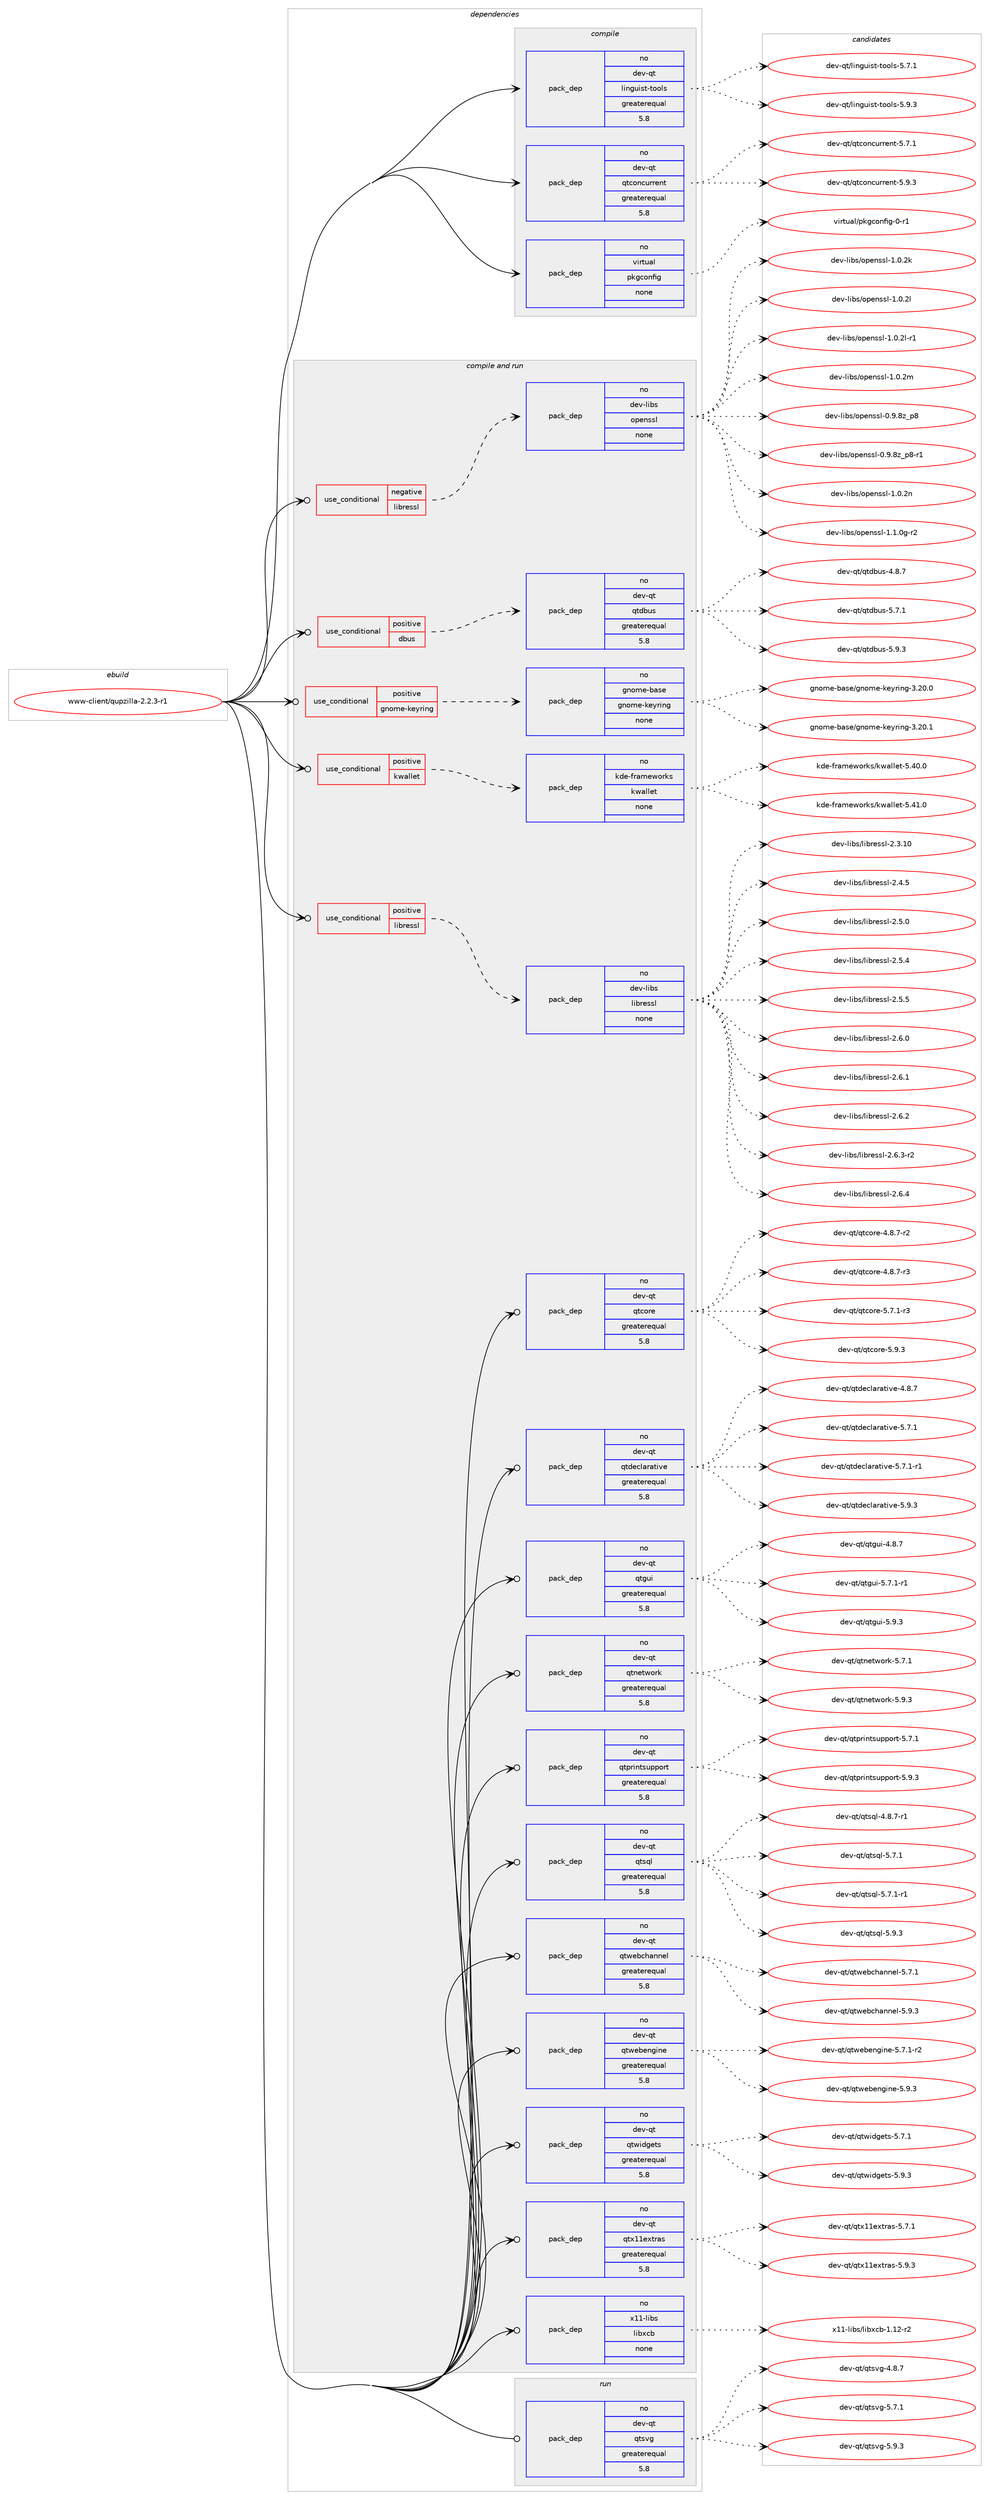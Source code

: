 digraph prolog {

# *************
# Graph options
# *************

newrank=true;
concentrate=true;
compound=true;
graph [rankdir=LR,fontname=Helvetica,fontsize=10,ranksep=1.5];#, ranksep=2.5, nodesep=0.2];
edge  [arrowhead=vee];
node  [fontname=Helvetica,fontsize=10];

# **********
# The ebuild
# **********

subgraph cluster_leftcol {
color=gray;
rank=same;
label=<<i>ebuild</i>>;
id [label="www-client/qupzilla-2.2.3-r1", color=red, width=4, href="../www-client/qupzilla-2.2.3-r1.svg"];
}

# ****************
# The dependencies
# ****************

subgraph cluster_midcol {
color=gray;
label=<<i>dependencies</i>>;
subgraph cluster_compile {
fillcolor="#eeeeee";
style=filled;
label=<<i>compile</i>>;
subgraph pack8037 {
dependency9705 [label=<<TABLE BORDER="0" CELLBORDER="1" CELLSPACING="0" CELLPADDING="4" WIDTH="220"><TR><TD ROWSPAN="6" CELLPADDING="30">pack_dep</TD></TR><TR><TD WIDTH="110">no</TD></TR><TR><TD>dev-qt</TD></TR><TR><TD>linguist-tools</TD></TR><TR><TD>greaterequal</TD></TR><TR><TD>5.8</TD></TR></TABLE>>, shape=none, color=blue];
}
id:e -> dependency9705:w [weight=20,style="solid",arrowhead="vee"];
subgraph pack8038 {
dependency9706 [label=<<TABLE BORDER="0" CELLBORDER="1" CELLSPACING="0" CELLPADDING="4" WIDTH="220"><TR><TD ROWSPAN="6" CELLPADDING="30">pack_dep</TD></TR><TR><TD WIDTH="110">no</TD></TR><TR><TD>dev-qt</TD></TR><TR><TD>qtconcurrent</TD></TR><TR><TD>greaterequal</TD></TR><TR><TD>5.8</TD></TR></TABLE>>, shape=none, color=blue];
}
id:e -> dependency9706:w [weight=20,style="solid",arrowhead="vee"];
subgraph pack8039 {
dependency9707 [label=<<TABLE BORDER="0" CELLBORDER="1" CELLSPACING="0" CELLPADDING="4" WIDTH="220"><TR><TD ROWSPAN="6" CELLPADDING="30">pack_dep</TD></TR><TR><TD WIDTH="110">no</TD></TR><TR><TD>virtual</TD></TR><TR><TD>pkgconfig</TD></TR><TR><TD>none</TD></TR><TR><TD></TD></TR></TABLE>>, shape=none, color=blue];
}
id:e -> dependency9707:w [weight=20,style="solid",arrowhead="vee"];
}
subgraph cluster_compileandrun {
fillcolor="#eeeeee";
style=filled;
label=<<i>compile and run</i>>;
subgraph cond1482 {
dependency9708 [label=<<TABLE BORDER="0" CELLBORDER="1" CELLSPACING="0" CELLPADDING="4"><TR><TD ROWSPAN="3" CELLPADDING="10">use_conditional</TD></TR><TR><TD>negative</TD></TR><TR><TD>libressl</TD></TR></TABLE>>, shape=none, color=red];
subgraph pack8040 {
dependency9709 [label=<<TABLE BORDER="0" CELLBORDER="1" CELLSPACING="0" CELLPADDING="4" WIDTH="220"><TR><TD ROWSPAN="6" CELLPADDING="30">pack_dep</TD></TR><TR><TD WIDTH="110">no</TD></TR><TR><TD>dev-libs</TD></TR><TR><TD>openssl</TD></TR><TR><TD>none</TD></TR><TR><TD></TD></TR></TABLE>>, shape=none, color=blue];
}
dependency9708:e -> dependency9709:w [weight=20,style="dashed",arrowhead="vee"];
}
id:e -> dependency9708:w [weight=20,style="solid",arrowhead="odotvee"];
subgraph cond1483 {
dependency9710 [label=<<TABLE BORDER="0" CELLBORDER="1" CELLSPACING="0" CELLPADDING="4"><TR><TD ROWSPAN="3" CELLPADDING="10">use_conditional</TD></TR><TR><TD>positive</TD></TR><TR><TD>dbus</TD></TR></TABLE>>, shape=none, color=red];
subgraph pack8041 {
dependency9711 [label=<<TABLE BORDER="0" CELLBORDER="1" CELLSPACING="0" CELLPADDING="4" WIDTH="220"><TR><TD ROWSPAN="6" CELLPADDING="30">pack_dep</TD></TR><TR><TD WIDTH="110">no</TD></TR><TR><TD>dev-qt</TD></TR><TR><TD>qtdbus</TD></TR><TR><TD>greaterequal</TD></TR><TR><TD>5.8</TD></TR></TABLE>>, shape=none, color=blue];
}
dependency9710:e -> dependency9711:w [weight=20,style="dashed",arrowhead="vee"];
}
id:e -> dependency9710:w [weight=20,style="solid",arrowhead="odotvee"];
subgraph cond1484 {
dependency9712 [label=<<TABLE BORDER="0" CELLBORDER="1" CELLSPACING="0" CELLPADDING="4"><TR><TD ROWSPAN="3" CELLPADDING="10">use_conditional</TD></TR><TR><TD>positive</TD></TR><TR><TD>gnome-keyring</TD></TR></TABLE>>, shape=none, color=red];
subgraph pack8042 {
dependency9713 [label=<<TABLE BORDER="0" CELLBORDER="1" CELLSPACING="0" CELLPADDING="4" WIDTH="220"><TR><TD ROWSPAN="6" CELLPADDING="30">pack_dep</TD></TR><TR><TD WIDTH="110">no</TD></TR><TR><TD>gnome-base</TD></TR><TR><TD>gnome-keyring</TD></TR><TR><TD>none</TD></TR><TR><TD></TD></TR></TABLE>>, shape=none, color=blue];
}
dependency9712:e -> dependency9713:w [weight=20,style="dashed",arrowhead="vee"];
}
id:e -> dependency9712:w [weight=20,style="solid",arrowhead="odotvee"];
subgraph cond1485 {
dependency9714 [label=<<TABLE BORDER="0" CELLBORDER="1" CELLSPACING="0" CELLPADDING="4"><TR><TD ROWSPAN="3" CELLPADDING="10">use_conditional</TD></TR><TR><TD>positive</TD></TR><TR><TD>kwallet</TD></TR></TABLE>>, shape=none, color=red];
subgraph pack8043 {
dependency9715 [label=<<TABLE BORDER="0" CELLBORDER="1" CELLSPACING="0" CELLPADDING="4" WIDTH="220"><TR><TD ROWSPAN="6" CELLPADDING="30">pack_dep</TD></TR><TR><TD WIDTH="110">no</TD></TR><TR><TD>kde-frameworks</TD></TR><TR><TD>kwallet</TD></TR><TR><TD>none</TD></TR><TR><TD></TD></TR></TABLE>>, shape=none, color=blue];
}
dependency9714:e -> dependency9715:w [weight=20,style="dashed",arrowhead="vee"];
}
id:e -> dependency9714:w [weight=20,style="solid",arrowhead="odotvee"];
subgraph cond1486 {
dependency9716 [label=<<TABLE BORDER="0" CELLBORDER="1" CELLSPACING="0" CELLPADDING="4"><TR><TD ROWSPAN="3" CELLPADDING="10">use_conditional</TD></TR><TR><TD>positive</TD></TR><TR><TD>libressl</TD></TR></TABLE>>, shape=none, color=red];
subgraph pack8044 {
dependency9717 [label=<<TABLE BORDER="0" CELLBORDER="1" CELLSPACING="0" CELLPADDING="4" WIDTH="220"><TR><TD ROWSPAN="6" CELLPADDING="30">pack_dep</TD></TR><TR><TD WIDTH="110">no</TD></TR><TR><TD>dev-libs</TD></TR><TR><TD>libressl</TD></TR><TR><TD>none</TD></TR><TR><TD></TD></TR></TABLE>>, shape=none, color=blue];
}
dependency9716:e -> dependency9717:w [weight=20,style="dashed",arrowhead="vee"];
}
id:e -> dependency9716:w [weight=20,style="solid",arrowhead="odotvee"];
subgraph pack8045 {
dependency9718 [label=<<TABLE BORDER="0" CELLBORDER="1" CELLSPACING="0" CELLPADDING="4" WIDTH="220"><TR><TD ROWSPAN="6" CELLPADDING="30">pack_dep</TD></TR><TR><TD WIDTH="110">no</TD></TR><TR><TD>dev-qt</TD></TR><TR><TD>qtcore</TD></TR><TR><TD>greaterequal</TD></TR><TR><TD>5.8</TD></TR></TABLE>>, shape=none, color=blue];
}
id:e -> dependency9718:w [weight=20,style="solid",arrowhead="odotvee"];
subgraph pack8046 {
dependency9719 [label=<<TABLE BORDER="0" CELLBORDER="1" CELLSPACING="0" CELLPADDING="4" WIDTH="220"><TR><TD ROWSPAN="6" CELLPADDING="30">pack_dep</TD></TR><TR><TD WIDTH="110">no</TD></TR><TR><TD>dev-qt</TD></TR><TR><TD>qtdeclarative</TD></TR><TR><TD>greaterequal</TD></TR><TR><TD>5.8</TD></TR></TABLE>>, shape=none, color=blue];
}
id:e -> dependency9719:w [weight=20,style="solid",arrowhead="odotvee"];
subgraph pack8047 {
dependency9720 [label=<<TABLE BORDER="0" CELLBORDER="1" CELLSPACING="0" CELLPADDING="4" WIDTH="220"><TR><TD ROWSPAN="6" CELLPADDING="30">pack_dep</TD></TR><TR><TD WIDTH="110">no</TD></TR><TR><TD>dev-qt</TD></TR><TR><TD>qtgui</TD></TR><TR><TD>greaterequal</TD></TR><TR><TD>5.8</TD></TR></TABLE>>, shape=none, color=blue];
}
id:e -> dependency9720:w [weight=20,style="solid",arrowhead="odotvee"];
subgraph pack8048 {
dependency9721 [label=<<TABLE BORDER="0" CELLBORDER="1" CELLSPACING="0" CELLPADDING="4" WIDTH="220"><TR><TD ROWSPAN="6" CELLPADDING="30">pack_dep</TD></TR><TR><TD WIDTH="110">no</TD></TR><TR><TD>dev-qt</TD></TR><TR><TD>qtnetwork</TD></TR><TR><TD>greaterequal</TD></TR><TR><TD>5.8</TD></TR></TABLE>>, shape=none, color=blue];
}
id:e -> dependency9721:w [weight=20,style="solid",arrowhead="odotvee"];
subgraph pack8049 {
dependency9722 [label=<<TABLE BORDER="0" CELLBORDER="1" CELLSPACING="0" CELLPADDING="4" WIDTH="220"><TR><TD ROWSPAN="6" CELLPADDING="30">pack_dep</TD></TR><TR><TD WIDTH="110">no</TD></TR><TR><TD>dev-qt</TD></TR><TR><TD>qtprintsupport</TD></TR><TR><TD>greaterequal</TD></TR><TR><TD>5.8</TD></TR></TABLE>>, shape=none, color=blue];
}
id:e -> dependency9722:w [weight=20,style="solid",arrowhead="odotvee"];
subgraph pack8050 {
dependency9723 [label=<<TABLE BORDER="0" CELLBORDER="1" CELLSPACING="0" CELLPADDING="4" WIDTH="220"><TR><TD ROWSPAN="6" CELLPADDING="30">pack_dep</TD></TR><TR><TD WIDTH="110">no</TD></TR><TR><TD>dev-qt</TD></TR><TR><TD>qtsql</TD></TR><TR><TD>greaterequal</TD></TR><TR><TD>5.8</TD></TR></TABLE>>, shape=none, color=blue];
}
id:e -> dependency9723:w [weight=20,style="solid",arrowhead="odotvee"];
subgraph pack8051 {
dependency9724 [label=<<TABLE BORDER="0" CELLBORDER="1" CELLSPACING="0" CELLPADDING="4" WIDTH="220"><TR><TD ROWSPAN="6" CELLPADDING="30">pack_dep</TD></TR><TR><TD WIDTH="110">no</TD></TR><TR><TD>dev-qt</TD></TR><TR><TD>qtwebchannel</TD></TR><TR><TD>greaterequal</TD></TR><TR><TD>5.8</TD></TR></TABLE>>, shape=none, color=blue];
}
id:e -> dependency9724:w [weight=20,style="solid",arrowhead="odotvee"];
subgraph pack8052 {
dependency9725 [label=<<TABLE BORDER="0" CELLBORDER="1" CELLSPACING="0" CELLPADDING="4" WIDTH="220"><TR><TD ROWSPAN="6" CELLPADDING="30">pack_dep</TD></TR><TR><TD WIDTH="110">no</TD></TR><TR><TD>dev-qt</TD></TR><TR><TD>qtwebengine</TD></TR><TR><TD>greaterequal</TD></TR><TR><TD>5.8</TD></TR></TABLE>>, shape=none, color=blue];
}
id:e -> dependency9725:w [weight=20,style="solid",arrowhead="odotvee"];
subgraph pack8053 {
dependency9726 [label=<<TABLE BORDER="0" CELLBORDER="1" CELLSPACING="0" CELLPADDING="4" WIDTH="220"><TR><TD ROWSPAN="6" CELLPADDING="30">pack_dep</TD></TR><TR><TD WIDTH="110">no</TD></TR><TR><TD>dev-qt</TD></TR><TR><TD>qtwidgets</TD></TR><TR><TD>greaterequal</TD></TR><TR><TD>5.8</TD></TR></TABLE>>, shape=none, color=blue];
}
id:e -> dependency9726:w [weight=20,style="solid",arrowhead="odotvee"];
subgraph pack8054 {
dependency9727 [label=<<TABLE BORDER="0" CELLBORDER="1" CELLSPACING="0" CELLPADDING="4" WIDTH="220"><TR><TD ROWSPAN="6" CELLPADDING="30">pack_dep</TD></TR><TR><TD WIDTH="110">no</TD></TR><TR><TD>dev-qt</TD></TR><TR><TD>qtx11extras</TD></TR><TR><TD>greaterequal</TD></TR><TR><TD>5.8</TD></TR></TABLE>>, shape=none, color=blue];
}
id:e -> dependency9727:w [weight=20,style="solid",arrowhead="odotvee"];
subgraph pack8055 {
dependency9728 [label=<<TABLE BORDER="0" CELLBORDER="1" CELLSPACING="0" CELLPADDING="4" WIDTH="220"><TR><TD ROWSPAN="6" CELLPADDING="30">pack_dep</TD></TR><TR><TD WIDTH="110">no</TD></TR><TR><TD>x11-libs</TD></TR><TR><TD>libxcb</TD></TR><TR><TD>none</TD></TR><TR><TD></TD></TR></TABLE>>, shape=none, color=blue];
}
id:e -> dependency9728:w [weight=20,style="solid",arrowhead="odotvee"];
}
subgraph cluster_run {
fillcolor="#eeeeee";
style=filled;
label=<<i>run</i>>;
subgraph pack8056 {
dependency9729 [label=<<TABLE BORDER="0" CELLBORDER="1" CELLSPACING="0" CELLPADDING="4" WIDTH="220"><TR><TD ROWSPAN="6" CELLPADDING="30">pack_dep</TD></TR><TR><TD WIDTH="110">no</TD></TR><TR><TD>dev-qt</TD></TR><TR><TD>qtsvg</TD></TR><TR><TD>greaterequal</TD></TR><TR><TD>5.8</TD></TR></TABLE>>, shape=none, color=blue];
}
id:e -> dependency9729:w [weight=20,style="solid",arrowhead="odot"];
}
}

# **************
# The candidates
# **************

subgraph cluster_choices {
rank=same;
color=gray;
label=<<i>candidates</i>>;

subgraph choice8037 {
color=black;
nodesep=1;
choice100101118451131164710810511010311710511511645116111111108115455346554649 [label="dev-qt/linguist-tools-5.7.1", color=red, width=4,href="../dev-qt/linguist-tools-5.7.1.svg"];
choice100101118451131164710810511010311710511511645116111111108115455346574651 [label="dev-qt/linguist-tools-5.9.3", color=red, width=4,href="../dev-qt/linguist-tools-5.9.3.svg"];
dependency9705:e -> choice100101118451131164710810511010311710511511645116111111108115455346554649:w [style=dotted,weight="100"];
dependency9705:e -> choice100101118451131164710810511010311710511511645116111111108115455346574651:w [style=dotted,weight="100"];
}
subgraph choice8038 {
color=black;
nodesep=1;
choice10010111845113116471131169911111099117114114101110116455346554649 [label="dev-qt/qtconcurrent-5.7.1", color=red, width=4,href="../dev-qt/qtconcurrent-5.7.1.svg"];
choice10010111845113116471131169911111099117114114101110116455346574651 [label="dev-qt/qtconcurrent-5.9.3", color=red, width=4,href="../dev-qt/qtconcurrent-5.9.3.svg"];
dependency9706:e -> choice10010111845113116471131169911111099117114114101110116455346554649:w [style=dotted,weight="100"];
dependency9706:e -> choice10010111845113116471131169911111099117114114101110116455346574651:w [style=dotted,weight="100"];
}
subgraph choice8039 {
color=black;
nodesep=1;
choice11810511411611797108471121071039911111010210510345484511449 [label="virtual/pkgconfig-0-r1", color=red, width=4,href="../virtual/pkgconfig-0-r1.svg"];
dependency9707:e -> choice11810511411611797108471121071039911111010210510345484511449:w [style=dotted,weight="100"];
}
subgraph choice8040 {
color=black;
nodesep=1;
choice100101118451081059811547111112101110115115108454946484650107 [label="dev-libs/openssl-1.0.2k", color=red, width=4,href="../dev-libs/openssl-1.0.2k.svg"];
choice100101118451081059811547111112101110115115108454946484650108 [label="dev-libs/openssl-1.0.2l", color=red, width=4,href="../dev-libs/openssl-1.0.2l.svg"];
choice1001011184510810598115471111121011101151151084549464846501084511449 [label="dev-libs/openssl-1.0.2l-r1", color=red, width=4,href="../dev-libs/openssl-1.0.2l-r1.svg"];
choice100101118451081059811547111112101110115115108454946484650109 [label="dev-libs/openssl-1.0.2m", color=red, width=4,href="../dev-libs/openssl-1.0.2m.svg"];
choice1001011184510810598115471111121011101151151084548465746561229511256 [label="dev-libs/openssl-0.9.8z_p8", color=red, width=4,href="../dev-libs/openssl-0.9.8z_p8.svg"];
choice10010111845108105981154711111210111011511510845484657465612295112564511449 [label="dev-libs/openssl-0.9.8z_p8-r1", color=red, width=4,href="../dev-libs/openssl-0.9.8z_p8-r1.svg"];
choice100101118451081059811547111112101110115115108454946484650110 [label="dev-libs/openssl-1.0.2n", color=red, width=4,href="../dev-libs/openssl-1.0.2n.svg"];
choice1001011184510810598115471111121011101151151084549464946481034511450 [label="dev-libs/openssl-1.1.0g-r2", color=red, width=4,href="../dev-libs/openssl-1.1.0g-r2.svg"];
dependency9709:e -> choice100101118451081059811547111112101110115115108454946484650107:w [style=dotted,weight="100"];
dependency9709:e -> choice100101118451081059811547111112101110115115108454946484650108:w [style=dotted,weight="100"];
dependency9709:e -> choice1001011184510810598115471111121011101151151084549464846501084511449:w [style=dotted,weight="100"];
dependency9709:e -> choice100101118451081059811547111112101110115115108454946484650109:w [style=dotted,weight="100"];
dependency9709:e -> choice1001011184510810598115471111121011101151151084548465746561229511256:w [style=dotted,weight="100"];
dependency9709:e -> choice10010111845108105981154711111210111011511510845484657465612295112564511449:w [style=dotted,weight="100"];
dependency9709:e -> choice100101118451081059811547111112101110115115108454946484650110:w [style=dotted,weight="100"];
dependency9709:e -> choice1001011184510810598115471111121011101151151084549464946481034511450:w [style=dotted,weight="100"];
}
subgraph choice8041 {
color=black;
nodesep=1;
choice100101118451131164711311610098117115455246564655 [label="dev-qt/qtdbus-4.8.7", color=red, width=4,href="../dev-qt/qtdbus-4.8.7.svg"];
choice100101118451131164711311610098117115455346554649 [label="dev-qt/qtdbus-5.7.1", color=red, width=4,href="../dev-qt/qtdbus-5.7.1.svg"];
choice100101118451131164711311610098117115455346574651 [label="dev-qt/qtdbus-5.9.3", color=red, width=4,href="../dev-qt/qtdbus-5.9.3.svg"];
dependency9711:e -> choice100101118451131164711311610098117115455246564655:w [style=dotted,weight="100"];
dependency9711:e -> choice100101118451131164711311610098117115455346554649:w [style=dotted,weight="100"];
dependency9711:e -> choice100101118451131164711311610098117115455346574651:w [style=dotted,weight="100"];
}
subgraph choice8042 {
color=black;
nodesep=1;
choice103110111109101459897115101471031101111091014510710112111410511010345514650484648 [label="gnome-base/gnome-keyring-3.20.0", color=red, width=4,href="../gnome-base/gnome-keyring-3.20.0.svg"];
choice103110111109101459897115101471031101111091014510710112111410511010345514650484649 [label="gnome-base/gnome-keyring-3.20.1", color=red, width=4,href="../gnome-base/gnome-keyring-3.20.1.svg"];
dependency9713:e -> choice103110111109101459897115101471031101111091014510710112111410511010345514650484648:w [style=dotted,weight="100"];
dependency9713:e -> choice103110111109101459897115101471031101111091014510710112111410511010345514650484649:w [style=dotted,weight="100"];
}
subgraph choice8043 {
color=black;
nodesep=1;
choice1071001014510211497109101119111114107115471071199710810810111645534652484648 [label="kde-frameworks/kwallet-5.40.0", color=red, width=4,href="../kde-frameworks/kwallet-5.40.0.svg"];
choice1071001014510211497109101119111114107115471071199710810810111645534652494648 [label="kde-frameworks/kwallet-5.41.0", color=red, width=4,href="../kde-frameworks/kwallet-5.41.0.svg"];
dependency9715:e -> choice1071001014510211497109101119111114107115471071199710810810111645534652484648:w [style=dotted,weight="100"];
dependency9715:e -> choice1071001014510211497109101119111114107115471071199710810810111645534652494648:w [style=dotted,weight="100"];
}
subgraph choice8044 {
color=black;
nodesep=1;
choice1001011184510810598115471081059811410111511510845504651464948 [label="dev-libs/libressl-2.3.10", color=red, width=4,href="../dev-libs/libressl-2.3.10.svg"];
choice10010111845108105981154710810598114101115115108455046524653 [label="dev-libs/libressl-2.4.5", color=red, width=4,href="../dev-libs/libressl-2.4.5.svg"];
choice10010111845108105981154710810598114101115115108455046534648 [label="dev-libs/libressl-2.5.0", color=red, width=4,href="../dev-libs/libressl-2.5.0.svg"];
choice10010111845108105981154710810598114101115115108455046534652 [label="dev-libs/libressl-2.5.4", color=red, width=4,href="../dev-libs/libressl-2.5.4.svg"];
choice10010111845108105981154710810598114101115115108455046534653 [label="dev-libs/libressl-2.5.5", color=red, width=4,href="../dev-libs/libressl-2.5.5.svg"];
choice10010111845108105981154710810598114101115115108455046544648 [label="dev-libs/libressl-2.6.0", color=red, width=4,href="../dev-libs/libressl-2.6.0.svg"];
choice10010111845108105981154710810598114101115115108455046544649 [label="dev-libs/libressl-2.6.1", color=red, width=4,href="../dev-libs/libressl-2.6.1.svg"];
choice10010111845108105981154710810598114101115115108455046544650 [label="dev-libs/libressl-2.6.2", color=red, width=4,href="../dev-libs/libressl-2.6.2.svg"];
choice100101118451081059811547108105981141011151151084550465446514511450 [label="dev-libs/libressl-2.6.3-r2", color=red, width=4,href="../dev-libs/libressl-2.6.3-r2.svg"];
choice10010111845108105981154710810598114101115115108455046544652 [label="dev-libs/libressl-2.6.4", color=red, width=4,href="../dev-libs/libressl-2.6.4.svg"];
dependency9717:e -> choice1001011184510810598115471081059811410111511510845504651464948:w [style=dotted,weight="100"];
dependency9717:e -> choice10010111845108105981154710810598114101115115108455046524653:w [style=dotted,weight="100"];
dependency9717:e -> choice10010111845108105981154710810598114101115115108455046534648:w [style=dotted,weight="100"];
dependency9717:e -> choice10010111845108105981154710810598114101115115108455046534652:w [style=dotted,weight="100"];
dependency9717:e -> choice10010111845108105981154710810598114101115115108455046534653:w [style=dotted,weight="100"];
dependency9717:e -> choice10010111845108105981154710810598114101115115108455046544648:w [style=dotted,weight="100"];
dependency9717:e -> choice10010111845108105981154710810598114101115115108455046544649:w [style=dotted,weight="100"];
dependency9717:e -> choice10010111845108105981154710810598114101115115108455046544650:w [style=dotted,weight="100"];
dependency9717:e -> choice100101118451081059811547108105981141011151151084550465446514511450:w [style=dotted,weight="100"];
dependency9717:e -> choice10010111845108105981154710810598114101115115108455046544652:w [style=dotted,weight="100"];
}
subgraph choice8045 {
color=black;
nodesep=1;
choice1001011184511311647113116991111141014552465646554511450 [label="dev-qt/qtcore-4.8.7-r2", color=red, width=4,href="../dev-qt/qtcore-4.8.7-r2.svg"];
choice1001011184511311647113116991111141014552465646554511451 [label="dev-qt/qtcore-4.8.7-r3", color=red, width=4,href="../dev-qt/qtcore-4.8.7-r3.svg"];
choice1001011184511311647113116991111141014553465546494511451 [label="dev-qt/qtcore-5.7.1-r3", color=red, width=4,href="../dev-qt/qtcore-5.7.1-r3.svg"];
choice100101118451131164711311699111114101455346574651 [label="dev-qt/qtcore-5.9.3", color=red, width=4,href="../dev-qt/qtcore-5.9.3.svg"];
dependency9718:e -> choice1001011184511311647113116991111141014552465646554511450:w [style=dotted,weight="100"];
dependency9718:e -> choice1001011184511311647113116991111141014552465646554511451:w [style=dotted,weight="100"];
dependency9718:e -> choice1001011184511311647113116991111141014553465546494511451:w [style=dotted,weight="100"];
dependency9718:e -> choice100101118451131164711311699111114101455346574651:w [style=dotted,weight="100"];
}
subgraph choice8046 {
color=black;
nodesep=1;
choice1001011184511311647113116100101991089711497116105118101455246564655 [label="dev-qt/qtdeclarative-4.8.7", color=red, width=4,href="../dev-qt/qtdeclarative-4.8.7.svg"];
choice1001011184511311647113116100101991089711497116105118101455346554649 [label="dev-qt/qtdeclarative-5.7.1", color=red, width=4,href="../dev-qt/qtdeclarative-5.7.1.svg"];
choice10010111845113116471131161001019910897114971161051181014553465546494511449 [label="dev-qt/qtdeclarative-5.7.1-r1", color=red, width=4,href="../dev-qt/qtdeclarative-5.7.1-r1.svg"];
choice1001011184511311647113116100101991089711497116105118101455346574651 [label="dev-qt/qtdeclarative-5.9.3", color=red, width=4,href="../dev-qt/qtdeclarative-5.9.3.svg"];
dependency9719:e -> choice1001011184511311647113116100101991089711497116105118101455246564655:w [style=dotted,weight="100"];
dependency9719:e -> choice1001011184511311647113116100101991089711497116105118101455346554649:w [style=dotted,weight="100"];
dependency9719:e -> choice10010111845113116471131161001019910897114971161051181014553465546494511449:w [style=dotted,weight="100"];
dependency9719:e -> choice1001011184511311647113116100101991089711497116105118101455346574651:w [style=dotted,weight="100"];
}
subgraph choice8047 {
color=black;
nodesep=1;
choice1001011184511311647113116103117105455246564655 [label="dev-qt/qtgui-4.8.7", color=red, width=4,href="../dev-qt/qtgui-4.8.7.svg"];
choice10010111845113116471131161031171054553465546494511449 [label="dev-qt/qtgui-5.7.1-r1", color=red, width=4,href="../dev-qt/qtgui-5.7.1-r1.svg"];
choice1001011184511311647113116103117105455346574651 [label="dev-qt/qtgui-5.9.3", color=red, width=4,href="../dev-qt/qtgui-5.9.3.svg"];
dependency9720:e -> choice1001011184511311647113116103117105455246564655:w [style=dotted,weight="100"];
dependency9720:e -> choice10010111845113116471131161031171054553465546494511449:w [style=dotted,weight="100"];
dependency9720:e -> choice1001011184511311647113116103117105455346574651:w [style=dotted,weight="100"];
}
subgraph choice8048 {
color=black;
nodesep=1;
choice1001011184511311647113116110101116119111114107455346554649 [label="dev-qt/qtnetwork-5.7.1", color=red, width=4,href="../dev-qt/qtnetwork-5.7.1.svg"];
choice1001011184511311647113116110101116119111114107455346574651 [label="dev-qt/qtnetwork-5.9.3", color=red, width=4,href="../dev-qt/qtnetwork-5.9.3.svg"];
dependency9721:e -> choice1001011184511311647113116110101116119111114107455346554649:w [style=dotted,weight="100"];
dependency9721:e -> choice1001011184511311647113116110101116119111114107455346574651:w [style=dotted,weight="100"];
}
subgraph choice8049 {
color=black;
nodesep=1;
choice1001011184511311647113116112114105110116115117112112111114116455346554649 [label="dev-qt/qtprintsupport-5.7.1", color=red, width=4,href="../dev-qt/qtprintsupport-5.7.1.svg"];
choice1001011184511311647113116112114105110116115117112112111114116455346574651 [label="dev-qt/qtprintsupport-5.9.3", color=red, width=4,href="../dev-qt/qtprintsupport-5.9.3.svg"];
dependency9722:e -> choice1001011184511311647113116112114105110116115117112112111114116455346554649:w [style=dotted,weight="100"];
dependency9722:e -> choice1001011184511311647113116112114105110116115117112112111114116455346574651:w [style=dotted,weight="100"];
}
subgraph choice8050 {
color=black;
nodesep=1;
choice10010111845113116471131161151131084552465646554511449 [label="dev-qt/qtsql-4.8.7-r1", color=red, width=4,href="../dev-qt/qtsql-4.8.7-r1.svg"];
choice1001011184511311647113116115113108455346554649 [label="dev-qt/qtsql-5.7.1", color=red, width=4,href="../dev-qt/qtsql-5.7.1.svg"];
choice10010111845113116471131161151131084553465546494511449 [label="dev-qt/qtsql-5.7.1-r1", color=red, width=4,href="../dev-qt/qtsql-5.7.1-r1.svg"];
choice1001011184511311647113116115113108455346574651 [label="dev-qt/qtsql-5.9.3", color=red, width=4,href="../dev-qt/qtsql-5.9.3.svg"];
dependency9723:e -> choice10010111845113116471131161151131084552465646554511449:w [style=dotted,weight="100"];
dependency9723:e -> choice1001011184511311647113116115113108455346554649:w [style=dotted,weight="100"];
dependency9723:e -> choice10010111845113116471131161151131084553465546494511449:w [style=dotted,weight="100"];
dependency9723:e -> choice1001011184511311647113116115113108455346574651:w [style=dotted,weight="100"];
}
subgraph choice8051 {
color=black;
nodesep=1;
choice1001011184511311647113116119101989910497110110101108455346554649 [label="dev-qt/qtwebchannel-5.7.1", color=red, width=4,href="../dev-qt/qtwebchannel-5.7.1.svg"];
choice1001011184511311647113116119101989910497110110101108455346574651 [label="dev-qt/qtwebchannel-5.9.3", color=red, width=4,href="../dev-qt/qtwebchannel-5.9.3.svg"];
dependency9724:e -> choice1001011184511311647113116119101989910497110110101108455346554649:w [style=dotted,weight="100"];
dependency9724:e -> choice1001011184511311647113116119101989910497110110101108455346574651:w [style=dotted,weight="100"];
}
subgraph choice8052 {
color=black;
nodesep=1;
choice1001011184511311647113116119101981011101031051101014553465546494511450 [label="dev-qt/qtwebengine-5.7.1-r2", color=red, width=4,href="../dev-qt/qtwebengine-5.7.1-r2.svg"];
choice100101118451131164711311611910198101110103105110101455346574651 [label="dev-qt/qtwebengine-5.9.3", color=red, width=4,href="../dev-qt/qtwebengine-5.9.3.svg"];
dependency9725:e -> choice1001011184511311647113116119101981011101031051101014553465546494511450:w [style=dotted,weight="100"];
dependency9725:e -> choice100101118451131164711311611910198101110103105110101455346574651:w [style=dotted,weight="100"];
}
subgraph choice8053 {
color=black;
nodesep=1;
choice1001011184511311647113116119105100103101116115455346554649 [label="dev-qt/qtwidgets-5.7.1", color=red, width=4,href="../dev-qt/qtwidgets-5.7.1.svg"];
choice1001011184511311647113116119105100103101116115455346574651 [label="dev-qt/qtwidgets-5.9.3", color=red, width=4,href="../dev-qt/qtwidgets-5.9.3.svg"];
dependency9726:e -> choice1001011184511311647113116119105100103101116115455346554649:w [style=dotted,weight="100"];
dependency9726:e -> choice1001011184511311647113116119105100103101116115455346574651:w [style=dotted,weight="100"];
}
subgraph choice8054 {
color=black;
nodesep=1;
choice1001011184511311647113116120494910112011611497115455346554649 [label="dev-qt/qtx11extras-5.7.1", color=red, width=4,href="../dev-qt/qtx11extras-5.7.1.svg"];
choice1001011184511311647113116120494910112011611497115455346574651 [label="dev-qt/qtx11extras-5.9.3", color=red, width=4,href="../dev-qt/qtx11extras-5.9.3.svg"];
dependency9727:e -> choice1001011184511311647113116120494910112011611497115455346554649:w [style=dotted,weight="100"];
dependency9727:e -> choice1001011184511311647113116120494910112011611497115455346574651:w [style=dotted,weight="100"];
}
subgraph choice8055 {
color=black;
nodesep=1;
choice120494945108105981154710810598120999845494649504511450 [label="x11-libs/libxcb-1.12-r2", color=red, width=4,href="../x11-libs/libxcb-1.12-r2.svg"];
dependency9728:e -> choice120494945108105981154710810598120999845494649504511450:w [style=dotted,weight="100"];
}
subgraph choice8056 {
color=black;
nodesep=1;
choice1001011184511311647113116115118103455246564655 [label="dev-qt/qtsvg-4.8.7", color=red, width=4,href="../dev-qt/qtsvg-4.8.7.svg"];
choice1001011184511311647113116115118103455346554649 [label="dev-qt/qtsvg-5.7.1", color=red, width=4,href="../dev-qt/qtsvg-5.7.1.svg"];
choice1001011184511311647113116115118103455346574651 [label="dev-qt/qtsvg-5.9.3", color=red, width=4,href="../dev-qt/qtsvg-5.9.3.svg"];
dependency9729:e -> choice1001011184511311647113116115118103455246564655:w [style=dotted,weight="100"];
dependency9729:e -> choice1001011184511311647113116115118103455346554649:w [style=dotted,weight="100"];
dependency9729:e -> choice1001011184511311647113116115118103455346574651:w [style=dotted,weight="100"];
}
}

}
